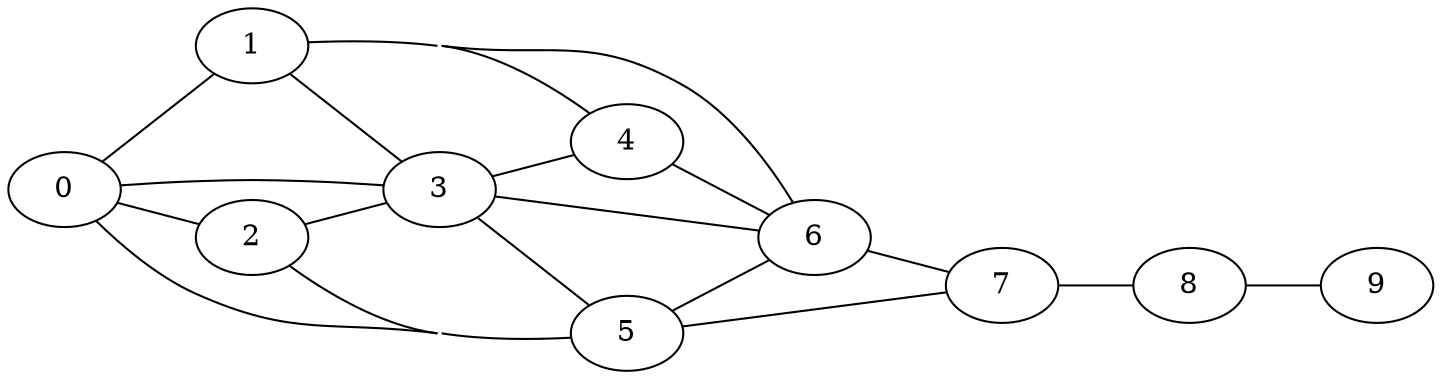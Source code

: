 graph diada{
	concentrate=true
	rankdir=LR
	0 -- 1
	0 -- 2
	0 -- 3
	0 -- 5	
	1 -- 3
	1 -- 4
	1 -- 6
	2 -- 3
	2 -- 5
	3 -- 4
	3 -- 5
	3 -- 6
	4 -- 6
	5 -- 6
	5 -- 7
	6 -- 7
	7 -- 8
	8 -- 9
}
